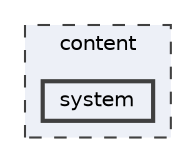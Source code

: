 digraph "content/system"
{
 // LATEX_PDF_SIZE
  bgcolor="transparent";
  edge [fontname=Helvetica,fontsize=10,labelfontname=Helvetica,labelfontsize=10];
  node [fontname=Helvetica,fontsize=10,shape=box,height=0.2,width=0.4];
  compound=true
  subgraph clusterdir_946545853a6c49e1e7c5b9ef23c67eca {
    graph [ bgcolor="#edf0f7", pencolor="grey25", label="content", fontname=Helvetica,fontsize=10 style="filled,dashed", URL="dir_946545853a6c49e1e7c5b9ef23c67eca.html",tooltip=""]
  dir_7d9ef3ce04c5bb86d841a03eef5825dd [label="system", fillcolor="#edf0f7", color="grey25", style="filled,bold", URL="dir_7d9ef3ce04c5bb86d841a03eef5825dd.html",tooltip=""];
  }
}
